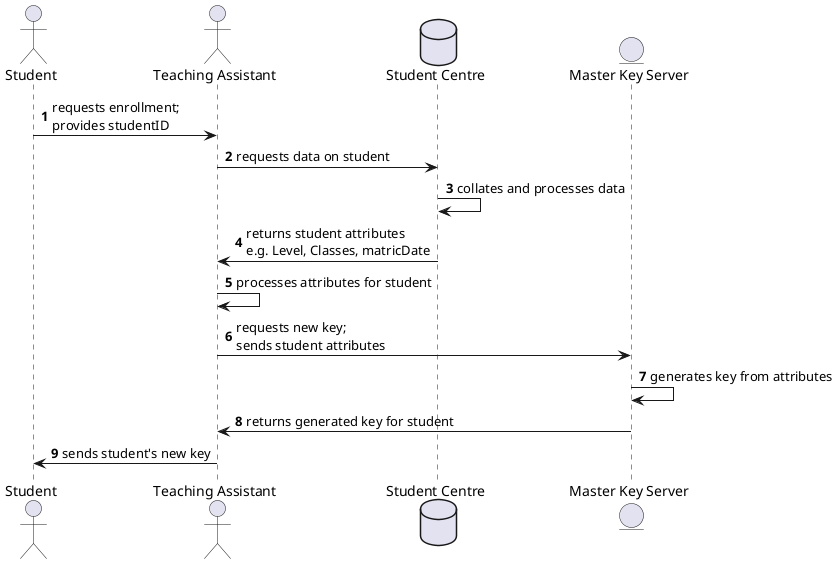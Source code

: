 @startuml
autonumber
actor Student
actor "Teaching Assistant"
database "Student Centre"
entity "Master Key Server"
Student -> "Teaching Assistant": requests enrollment;\nprovides studentID
"Teaching Assistant" -> "Student Centre": requests data on student
"Student Centre" -> "Student Centre": collates and processes data
"Student Centre" -> "Teaching Assistant": returns student attributes\ne.g. Level, Classes, matricDate
"Teaching Assistant" -> "Teaching Assistant": processes attributes for student
"Teaching Assistant" -> "Master Key Server": requests new key;\nsends student attributes
"Master Key Server" -> "Master Key Server": generates key from attributes
"Master Key Server" -> "Teaching Assistant": returns generated key for student
"Teaching Assistant" -> Student: sends student's new key
@enduml
